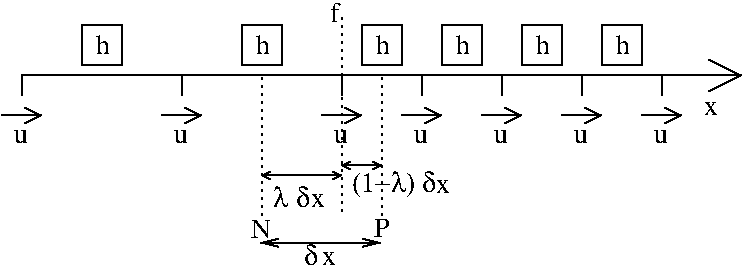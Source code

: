 #FIG 3.2
Landscape
Center
Inches
A4      
100.00
Single
-2
1200 2
6 3450 5625 3750 5925
2 1 0 1 0 7 50 0 -1 0.000 0 0 -1 1 0 2
	0 0 1.00 120.00 120.00
	 3450 5700 3750 5700
4 0 0 50 0 0 14 0.0000 4 105 105 3547 5903 u\001
-6
6 4650 5625 4950 5925
2 1 0 1 0 7 50 0 -1 0.000 0 0 -1 1 0 2
	0 0 1.00 120.00 120.00
	 4650 5700 4950 5700
4 0 0 50 0 0 14 0.0000 4 105 105 4747 5903 u\001
-6
6 5250 5625 5550 5925
2 1 0 1 0 7 50 0 -1 0.000 0 0 -1 1 0 2
	0 0 1.00 120.00 120.00
	 5250 5700 5550 5700
4 0 0 50 0 0 14 0.0000 4 105 105 5347 5903 u\001
-6
6 5850 5625 6150 5925
2 1 0 1 0 7 50 0 -1 0.000 0 0 -1 1 0 2
	0 0 1.00 120.00 120.00
	 5850 5700 6150 5700
4 0 0 50 0 0 14 0.0000 4 105 105 5947 5903 u\001
-6
6 6450 5625 6750 5925
2 1 0 1 0 7 50 0 -1 0.000 0 0 -1 1 0 2
	0 0 1.00 120.00 120.00
	 6450 5700 6750 5700
4 0 0 50 0 0 14 0.0000 4 105 105 6547 5903 u\001
-6
6 2850 5025 3150 5325
2 2 0 1 0 7 50 0 -1 0.000 0 0 -1 0 0 5
	 2850 5325 3150 5325 3150 5025 2850 5025 2850 5325
4 0 0 50 0 0 14 0.0000 4 150 105 2956 5242 h\001
-6
6 4050 5025 4350 5325
2 2 0 1 0 7 50 0 -1 0.000 0 0 -1 0 0 5
	 4050 5325 4350 5325 4350 5025 4050 5025 4050 5325
4 0 0 50 0 0 14 0.0000 4 150 105 4156 5242 h\001
-6
6 4950 5025 5250 5325
2 2 0 1 0 7 50 0 -1 0.000 0 0 -1 0 0 5
	 4950 5325 5250 5325 5250 5025 4950 5025 4950 5325
4 0 0 50 0 0 14 0.0000 4 150 105 5056 5242 h\001
-6
6 5550 5025 5850 5325
2 2 0 1 0 7 50 0 -1 0.000 0 0 -1 0 0 5
	 5550 5325 5850 5325 5850 5025 5550 5025 5550 5325
4 0 0 50 0 0 14 0.0000 4 150 105 5656 5242 h\001
-6
6 6150 5025 6450 5325
2 2 0 1 0 7 50 0 -1 0.000 0 0 -1 0 0 5
	 6150 5325 6450 5325 6450 5025 6150 5025 6150 5325
4 0 0 50 0 0 14 0.0000 4 150 105 6256 5242 h\001
-6
6 4875 6075 5625 6375
4 0 0 50 0 0 14 0.0000 4 15 45 5346 6273  \001
4 0 0 50 0 32 14 0.0000 4 210 660 4878 6273 (1-l) d\001
4 0 0 50 0 0 14 0.0000 4 105 105 5508 6284 x\001
-6
6 4275 6150 4725 6450
4 0 0 50 0 32 14 0.0000 4 165 285 4288 6388 l d\001
4 0 0 50 0 0 14 0.0000 4 15 45 4411 6392  \001
4 0 0 50 0 0 14 0.0000 4 105 105 4573 6388 x\001
-6
6 2250 5625 2550 5925
2 1 0 1 0 7 50 0 -1 0.000 0 0 -1 1 0 2
	0 0 1.00 120.00 120.00
	 2250 5700 2550 5700
4 0 0 50 0 0 14 0.0000 4 105 105 2347 5903 u\001
-6
6 7050 5625 7350 5925
2 1 0 1 0 7 50 0 -1 0.000 0 0 -1 1 0 2
	0 0 1.00 120.00 120.00
	 7050 5700 7350 5700
4 0 0 50 0 0 14 0.0000 4 105 105 7147 5903 u\001
-6
6 6750 5025 7050 5325
2 2 0 1 0 7 50 0 -1 0.000 0 0 -1 0 0 5
	 6750 5325 7050 5325 7050 5025 6750 5025 6750 5325
4 0 0 50 0 0 14 0.0000 4 150 105 6856 5242 h\001
-6
6 4441 6647 4816 6872
4 0 0 50 0 32 14 0.0000 4 165 105 4515 6822 d\001
4 0 0 50 0 0 14 0.0000 4 105 105 4650 6822 x\001
-6
2 1 0 1 0 7 50 0 -1 0.000 0 0 -1 1 0 2
	0 0 1.00 240.00 240.00
	 2400 5400 7800 5400
2 1 0 1 0 7 50 0 -1 0.000 0 0 -1 0 0 2
	 2400 5400 2400 5550
2 1 0 1 0 7 50 0 -1 0.000 0 0 -1 0 0 2
	 3600 5400 3600 5550
2 1 0 1 0 7 50 0 -1 0.000 0 0 -1 0 0 2
	 4800 5400 4800 5550
2 1 0 1 0 7 50 0 -1 0.000 0 0 -1 0 0 2
	 6000 5400 6000 5550
2 1 0 1 0 7 50 0 -1 0.000 0 0 -1 0 0 2
	 7200 5400 7200 5550
2 1 0 1 0 7 50 0 -1 0.000 0 0 -1 0 0 2
	 5400 5400 5400 5550
2 1 0 1 0 7 50 0 -1 0.000 0 0 -1 0 0 2
	 6600 5400 6600 5550
2 1 2 1 0 7 50 0 -1 3.000 0 0 7 0 0 2
	 4200 5400 4200 6450
2 1 2 1 0 7 50 0 -1 3.000 0 0 7 0 0 2
	 5100 5400 5100 6450
2 1 0 1 0 7 50 0 -1 0.000 0 0 7 1 1 2
	0 0 1.00 60.00 60.00
	0 0 1.00 60.00 60.00
	 4800 6075 5100 6075
2 1 0 1 0 7 50 0 -1 0.000 0 0 7 1 1 2
	0 0 1.00 60.00 60.00
	0 0 1.00 60.00 60.00
	 4200 6150 4800 6150
2 1 2 1 0 7 50 0 -1 3.000 0 0 7 0 0 2
	 4800 4950 4800 6450
2 1 0 1 0 7 50 0 -1 3.000 0 0 7 1 1 2
	0 0 1.00 60.00 120.00
	0 0 1.00 60.00 120.00
	 4192 6655 5092 6655
4 0 0 50 0 0 14 0.0000 4 150 165 4118 6622 N\001
4 0 0 50 0 0 14 0.0000 4 150 120 5040 6615 P\001
4 0 0 50 0 0 14 0.0000 4 105 105 7517 5696 x\001
4 0 0 50 0 0 14 0.0000 4 150 60 4710 5002 f\001
